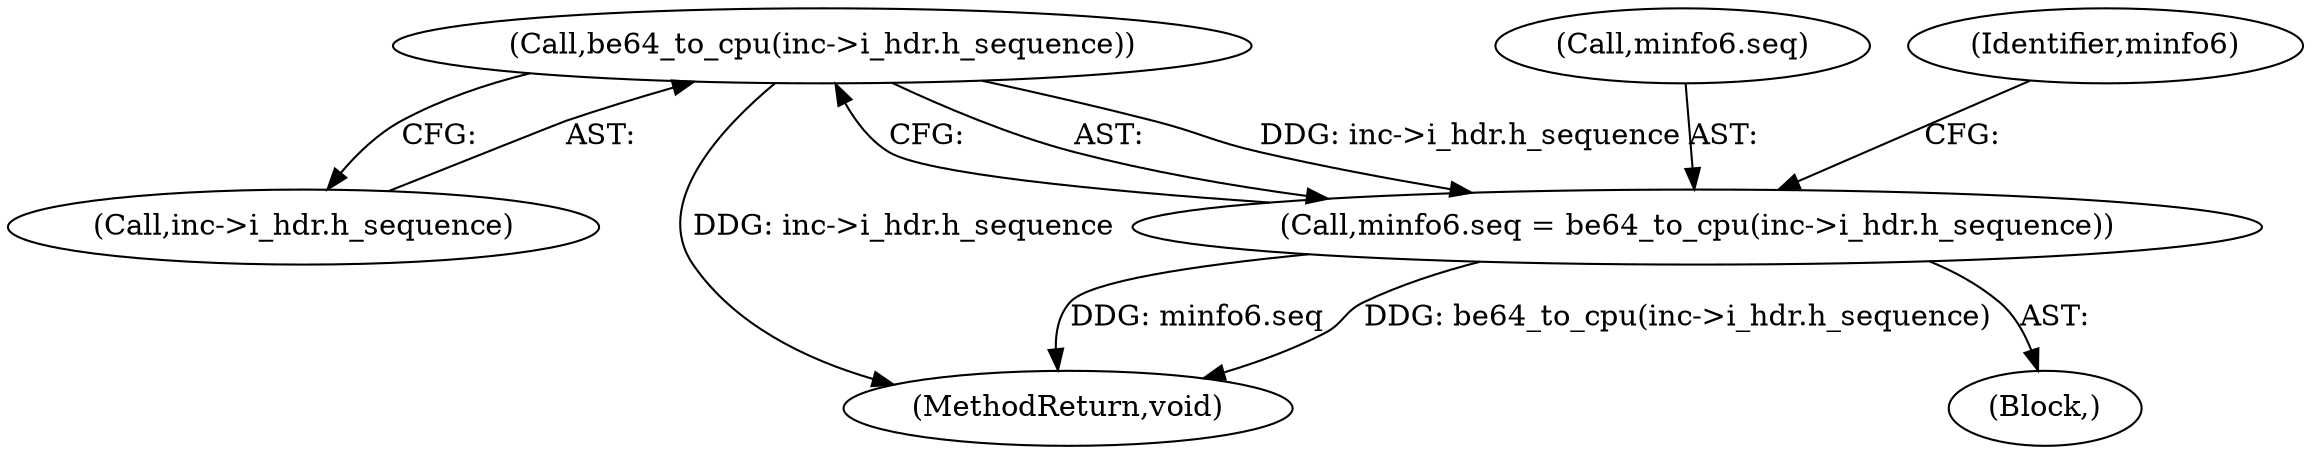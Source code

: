 digraph "0_linux_7d0a06586b2686ba80c4a2da5f91cb10ffbea736@pointer" {
"1000112" [label="(Call,be64_to_cpu(inc->i_hdr.h_sequence))"];
"1000108" [label="(Call,minfo6.seq = be64_to_cpu(inc->i_hdr.h_sequence))"];
"1000109" [label="(Call,minfo6.seq)"];
"1000108" [label="(Call,minfo6.seq = be64_to_cpu(inc->i_hdr.h_sequence))"];
"1000113" [label="(Call,inc->i_hdr.h_sequence)"];
"1000112" [label="(Call,be64_to_cpu(inc->i_hdr.h_sequence))"];
"1000106" [label="(Block,)"];
"1000120" [label="(Identifier,minfo6)"];
"1000213" [label="(MethodReturn,void)"];
"1000112" -> "1000108"  [label="AST: "];
"1000112" -> "1000113"  [label="CFG: "];
"1000113" -> "1000112"  [label="AST: "];
"1000108" -> "1000112"  [label="CFG: "];
"1000112" -> "1000213"  [label="DDG: inc->i_hdr.h_sequence"];
"1000112" -> "1000108"  [label="DDG: inc->i_hdr.h_sequence"];
"1000108" -> "1000106"  [label="AST: "];
"1000109" -> "1000108"  [label="AST: "];
"1000120" -> "1000108"  [label="CFG: "];
"1000108" -> "1000213"  [label="DDG: minfo6.seq"];
"1000108" -> "1000213"  [label="DDG: be64_to_cpu(inc->i_hdr.h_sequence)"];
}
